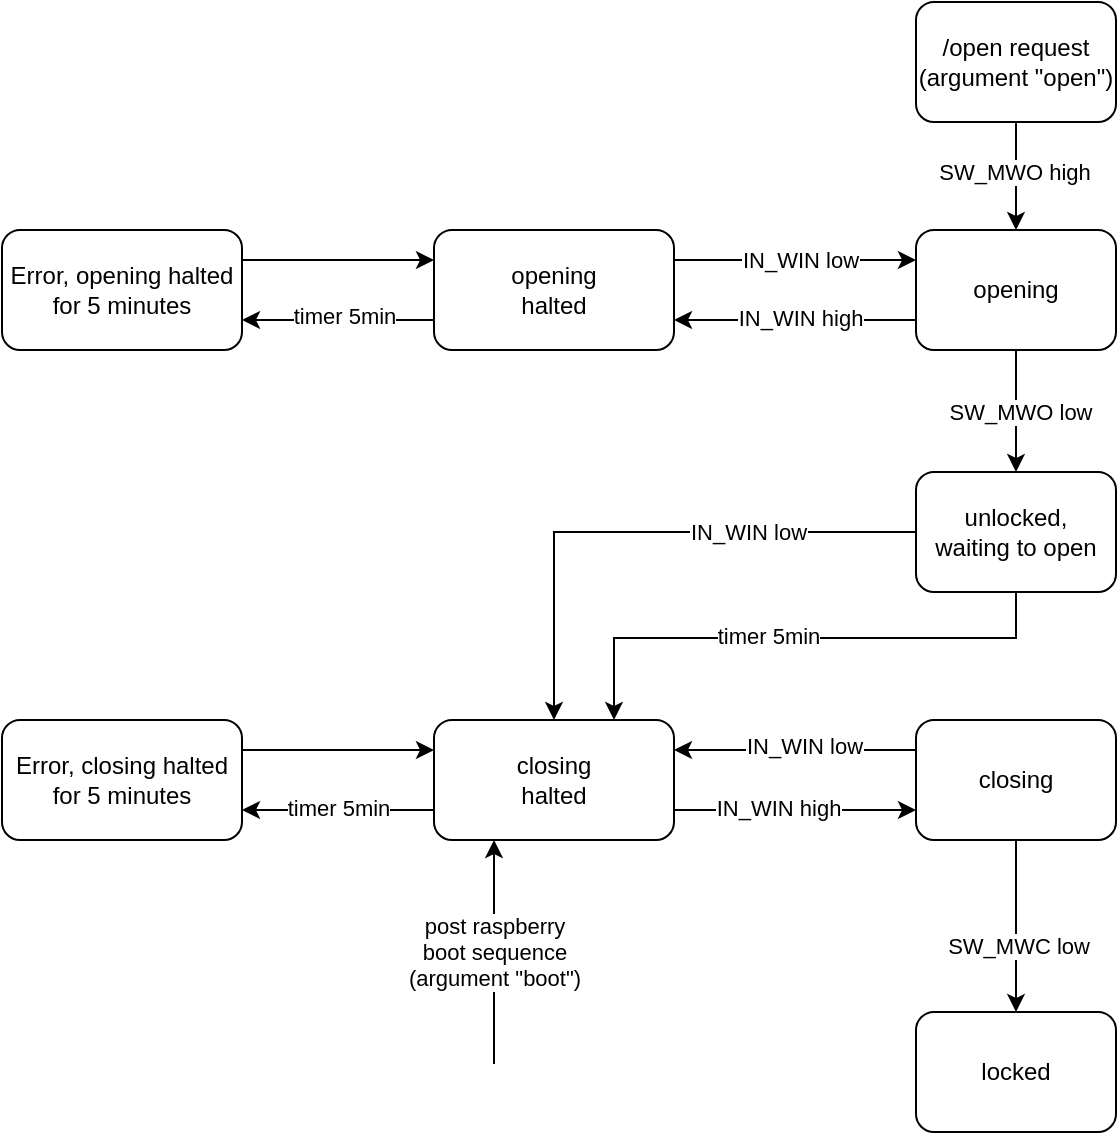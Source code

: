 <mxfile version="14.6.3" type="github">
  <diagram id="Uv9ykZ_TOGQ4xsJvZRrg" name="Page-1">
    <mxGraphModel dx="1238" dy="585" grid="0" gridSize="10" guides="1" tooltips="1" connect="1" arrows="1" fold="1" page="1" pageScale="1" pageWidth="827" pageHeight="1169" math="0" shadow="0">
      <root>
        <mxCell id="0" />
        <mxCell id="1" parent="0" />
        <mxCell id="81YjFIQ1cdnt-nmbqNt_-13" value="" style="edgeStyle=orthogonalEdgeStyle;rounded=0;orthogonalLoop=1;jettySize=auto;html=1;" parent="1" source="qLUEqb7v4txtZIFJk71Y-4" target="81YjFIQ1cdnt-nmbqNt_-12" edge="1">
          <mxGeometry relative="1" as="geometry">
            <mxPoint x="391" y="221" as="sourcePoint" />
          </mxGeometry>
        </mxCell>
        <mxCell id="wPA8z_1g9L0eMRsK_RC2-13" value="SW_MWO high" style="edgeLabel;html=1;align=center;verticalAlign=middle;resizable=0;points=[];" parent="81YjFIQ1cdnt-nmbqNt_-13" vertex="1" connectable="0">
          <mxGeometry x="-0.097" y="-1" relative="1" as="geometry">
            <mxPoint as="offset" />
          </mxGeometry>
        </mxCell>
        <mxCell id="81YjFIQ1cdnt-nmbqNt_-1" value="locked" style="rounded=1;whiteSpace=wrap;html=1;" parent="1" vertex="1">
          <mxGeometry x="571" y="652" width="100" height="60" as="geometry" />
        </mxCell>
        <mxCell id="81YjFIQ1cdnt-nmbqNt_-17" style="edgeStyle=orthogonalEdgeStyle;rounded=0;orthogonalLoop=1;jettySize=auto;html=1;exitX=0.5;exitY=1;exitDx=0;exitDy=0;entryX=0.5;entryY=0;entryDx=0;entryDy=0;" parent="1" source="81YjFIQ1cdnt-nmbqNt_-2" target="81YjFIQ1cdnt-nmbqNt_-1" edge="1">
          <mxGeometry relative="1" as="geometry" />
        </mxCell>
        <mxCell id="wPA8z_1g9L0eMRsK_RC2-12" value="SW_MWC low" style="edgeLabel;html=1;align=center;verticalAlign=middle;resizable=0;points=[];" parent="81YjFIQ1cdnt-nmbqNt_-17" vertex="1" connectable="0">
          <mxGeometry x="0.225" y="1" relative="1" as="geometry">
            <mxPoint as="offset" />
          </mxGeometry>
        </mxCell>
        <mxCell id="wPA8z_1g9L0eMRsK_RC2-5" style="edgeStyle=orthogonalEdgeStyle;rounded=0;orthogonalLoop=1;jettySize=auto;html=1;exitX=0;exitY=0.25;exitDx=0;exitDy=0;entryX=1;entryY=0.25;entryDx=0;entryDy=0;" parent="1" source="81YjFIQ1cdnt-nmbqNt_-2" target="wPA8z_1g9L0eMRsK_RC2-4" edge="1">
          <mxGeometry relative="1" as="geometry" />
        </mxCell>
        <mxCell id="wPA8z_1g9L0eMRsK_RC2-14" value="IN_WIN low" style="edgeLabel;html=1;align=center;verticalAlign=middle;resizable=0;points=[];" parent="wPA8z_1g9L0eMRsK_RC2-5" vertex="1" connectable="0">
          <mxGeometry x="-0.327" y="-2" relative="1" as="geometry">
            <mxPoint x="-16" as="offset" />
          </mxGeometry>
        </mxCell>
        <mxCell id="81YjFIQ1cdnt-nmbqNt_-2" value="&lt;div&gt;closing&lt;/div&gt;" style="whiteSpace=wrap;html=1;rounded=1;" parent="1" vertex="1">
          <mxGeometry x="571" y="506" width="100" height="60" as="geometry" />
        </mxCell>
        <mxCell id="81YjFIQ1cdnt-nmbqNt_-15" value="" style="edgeStyle=orthogonalEdgeStyle;rounded=0;orthogonalLoop=1;jettySize=auto;html=1;" parent="1" source="81YjFIQ1cdnt-nmbqNt_-12" target="81YjFIQ1cdnt-nmbqNt_-14" edge="1">
          <mxGeometry relative="1" as="geometry" />
        </mxCell>
        <mxCell id="wPA8z_1g9L0eMRsK_RC2-11" value="&lt;div&gt;SW_MWO low&lt;/div&gt;" style="edgeLabel;html=1;align=center;verticalAlign=middle;resizable=0;points=[];" parent="81YjFIQ1cdnt-nmbqNt_-15" vertex="1" connectable="0">
          <mxGeometry x="0.008" y="2" relative="1" as="geometry">
            <mxPoint as="offset" />
          </mxGeometry>
        </mxCell>
        <mxCell id="wPA8z_1g9L0eMRsK_RC2-7" style="edgeStyle=orthogonalEdgeStyle;rounded=0;orthogonalLoop=1;jettySize=auto;html=1;exitX=0;exitY=0.75;exitDx=0;exitDy=0;entryX=1;entryY=0.75;entryDx=0;entryDy=0;" parent="1" source="81YjFIQ1cdnt-nmbqNt_-12" target="wPA8z_1g9L0eMRsK_RC2-3" edge="1">
          <mxGeometry relative="1" as="geometry">
            <Array as="points">
              <mxPoint x="520" y="306" />
              <mxPoint x="520" y="306" />
            </Array>
          </mxGeometry>
        </mxCell>
        <mxCell id="wPA8z_1g9L0eMRsK_RC2-9" value="IN_WIN high" style="edgeLabel;html=1;align=center;verticalAlign=middle;resizable=0;points=[];" parent="wPA8z_1g9L0eMRsK_RC2-7" vertex="1" connectable="0">
          <mxGeometry x="-0.409" y="-1" relative="1" as="geometry">
            <mxPoint x="-22" as="offset" />
          </mxGeometry>
        </mxCell>
        <mxCell id="81YjFIQ1cdnt-nmbqNt_-12" value="opening" style="rounded=1;whiteSpace=wrap;html=1;" parent="1" vertex="1">
          <mxGeometry x="571" y="261" width="100" height="60" as="geometry" />
        </mxCell>
        <mxCell id="qLUEqb7v4txtZIFJk71Y-18" style="edgeStyle=orthogonalEdgeStyle;rounded=0;orthogonalLoop=1;jettySize=auto;html=1;exitX=0;exitY=0.5;exitDx=0;exitDy=0;entryX=0.5;entryY=0;entryDx=0;entryDy=0;" edge="1" parent="1" source="81YjFIQ1cdnt-nmbqNt_-14" target="wPA8z_1g9L0eMRsK_RC2-4">
          <mxGeometry relative="1" as="geometry">
            <mxPoint x="481" y="566" as="targetPoint" />
          </mxGeometry>
        </mxCell>
        <mxCell id="qLUEqb7v4txtZIFJk71Y-20" value="IN_WIN low" style="edgeLabel;html=1;align=center;verticalAlign=middle;resizable=0;points=[];" vertex="1" connectable="0" parent="qLUEqb7v4txtZIFJk71Y-18">
          <mxGeometry x="0.015" y="2" relative="1" as="geometry">
            <mxPoint x="55" y="-2" as="offset" />
          </mxGeometry>
        </mxCell>
        <mxCell id="qLUEqb7v4txtZIFJk71Y-31" style="edgeStyle=orthogonalEdgeStyle;rounded=0;orthogonalLoop=1;jettySize=auto;html=1;exitX=0.5;exitY=1;exitDx=0;exitDy=0;entryX=0.75;entryY=0;entryDx=0;entryDy=0;" edge="1" parent="1" source="81YjFIQ1cdnt-nmbqNt_-14" target="wPA8z_1g9L0eMRsK_RC2-4">
          <mxGeometry relative="1" as="geometry">
            <Array as="points">
              <mxPoint x="621" y="465" />
              <mxPoint x="420" y="465" />
            </Array>
          </mxGeometry>
        </mxCell>
        <mxCell id="qLUEqb7v4txtZIFJk71Y-32" value="timer 5min" style="edgeLabel;html=1;align=center;verticalAlign=middle;resizable=0;points=[];" vertex="1" connectable="0" parent="qLUEqb7v4txtZIFJk71Y-31">
          <mxGeometry x="0.113" y="-1" relative="1" as="geometry">
            <mxPoint as="offset" />
          </mxGeometry>
        </mxCell>
        <mxCell id="81YjFIQ1cdnt-nmbqNt_-14" value="&lt;div&gt;unlocked,&lt;/div&gt;&lt;div&gt;waiting to open&lt;br&gt;&lt;/div&gt;" style="rounded=1;whiteSpace=wrap;html=1;" parent="1" vertex="1">
          <mxGeometry x="571" y="382" width="100" height="60" as="geometry" />
        </mxCell>
        <mxCell id="wPA8z_1g9L0eMRsK_RC2-8" style="edgeStyle=orthogonalEdgeStyle;rounded=0;orthogonalLoop=1;jettySize=auto;html=1;exitX=1;exitY=0.25;exitDx=0;exitDy=0;entryX=0;entryY=0.25;entryDx=0;entryDy=0;" parent="1" source="wPA8z_1g9L0eMRsK_RC2-3" target="81YjFIQ1cdnt-nmbqNt_-12" edge="1">
          <mxGeometry relative="1" as="geometry" />
        </mxCell>
        <mxCell id="wPA8z_1g9L0eMRsK_RC2-10" value="IN_WIN low" style="edgeLabel;html=1;align=center;verticalAlign=middle;resizable=0;points=[];" parent="wPA8z_1g9L0eMRsK_RC2-8" vertex="1" connectable="0">
          <mxGeometry x="-0.437" relative="1" as="geometry">
            <mxPoint x="29" as="offset" />
          </mxGeometry>
        </mxCell>
        <mxCell id="qLUEqb7v4txtZIFJk71Y-26" style="edgeStyle=orthogonalEdgeStyle;rounded=0;orthogonalLoop=1;jettySize=auto;html=1;exitX=0;exitY=0.75;exitDx=0;exitDy=0;entryX=1;entryY=0.75;entryDx=0;entryDy=0;" edge="1" parent="1" source="wPA8z_1g9L0eMRsK_RC2-3" target="qLUEqb7v4txtZIFJk71Y-22">
          <mxGeometry relative="1" as="geometry" />
        </mxCell>
        <mxCell id="qLUEqb7v4txtZIFJk71Y-27" value="timer 5min" style="edgeLabel;html=1;align=center;verticalAlign=middle;resizable=0;points=[];" vertex="1" connectable="0" parent="qLUEqb7v4txtZIFJk71Y-26">
          <mxGeometry x="-0.744" y="1" relative="1" as="geometry">
            <mxPoint x="-33" y="-3" as="offset" />
          </mxGeometry>
        </mxCell>
        <mxCell id="wPA8z_1g9L0eMRsK_RC2-3" value="&lt;div&gt;opening&lt;/div&gt;&lt;div&gt;halted&lt;br&gt;&lt;/div&gt;" style="rounded=1;whiteSpace=wrap;html=1;" parent="1" vertex="1">
          <mxGeometry x="330" y="261" width="120" height="60" as="geometry" />
        </mxCell>
        <mxCell id="wPA8z_1g9L0eMRsK_RC2-6" style="edgeStyle=orthogonalEdgeStyle;rounded=0;orthogonalLoop=1;jettySize=auto;html=1;exitX=1;exitY=0.75;exitDx=0;exitDy=0;entryX=0;entryY=0.75;entryDx=0;entryDy=0;" parent="1" source="wPA8z_1g9L0eMRsK_RC2-4" target="81YjFIQ1cdnt-nmbqNt_-2" edge="1">
          <mxGeometry relative="1" as="geometry" />
        </mxCell>
        <mxCell id="wPA8z_1g9L0eMRsK_RC2-15" value="IN_WIN high" style="edgeLabel;html=1;align=center;verticalAlign=middle;resizable=0;points=[];" parent="wPA8z_1g9L0eMRsK_RC2-6" vertex="1" connectable="0">
          <mxGeometry x="-0.664" y="2" relative="1" as="geometry">
            <mxPoint x="31" y="1" as="offset" />
          </mxGeometry>
        </mxCell>
        <mxCell id="qLUEqb7v4txtZIFJk71Y-24" style="edgeStyle=orthogonalEdgeStyle;rounded=0;orthogonalLoop=1;jettySize=auto;html=1;exitX=0;exitY=0.75;exitDx=0;exitDy=0;entryX=1;entryY=0.75;entryDx=0;entryDy=0;" edge="1" parent="1" source="wPA8z_1g9L0eMRsK_RC2-4" target="qLUEqb7v4txtZIFJk71Y-36">
          <mxGeometry relative="1" as="geometry">
            <mxPoint x="253" y="428" as="targetPoint" />
          </mxGeometry>
        </mxCell>
        <mxCell id="qLUEqb7v4txtZIFJk71Y-25" value="timer 5min" style="edgeLabel;html=1;align=center;verticalAlign=middle;resizable=0;points=[];" vertex="1" connectable="0" parent="qLUEqb7v4txtZIFJk71Y-24">
          <mxGeometry x="0.048" y="1" relative="1" as="geometry">
            <mxPoint x="2" y="-2" as="offset" />
          </mxGeometry>
        </mxCell>
        <mxCell id="wPA8z_1g9L0eMRsK_RC2-4" value="&lt;div&gt;closing&lt;/div&gt;&lt;div&gt;halted&lt;br&gt;&lt;/div&gt;" style="rounded=1;whiteSpace=wrap;html=1;" parent="1" vertex="1">
          <mxGeometry x="330" y="506" width="120" height="60" as="geometry" />
        </mxCell>
        <mxCell id="qLUEqb7v4txtZIFJk71Y-4" value="&lt;div&gt;/open request&lt;/div&gt;&lt;div&gt;(argument &quot;open&quot;)&lt;br&gt;&lt;/div&gt;" style="rounded=1;whiteSpace=wrap;html=1;" vertex="1" parent="1">
          <mxGeometry x="571" y="147" width="100" height="60" as="geometry" />
        </mxCell>
        <mxCell id="qLUEqb7v4txtZIFJk71Y-14" value="&lt;div&gt;post raspberry&lt;/div&gt;&lt;div&gt;boot sequence&lt;br&gt;&lt;/div&gt;&lt;div&gt;(argument &quot;boot&quot;)&lt;br&gt;&lt;/div&gt;" style="endArrow=classic;html=1;entryX=0.25;entryY=1;entryDx=0;entryDy=0;" edge="1" parent="1" target="wPA8z_1g9L0eMRsK_RC2-4">
          <mxGeometry width="50" height="50" relative="1" as="geometry">
            <mxPoint x="360" y="678" as="sourcePoint" />
            <mxPoint x="681" y="589" as="targetPoint" />
          </mxGeometry>
        </mxCell>
        <mxCell id="qLUEqb7v4txtZIFJk71Y-35" style="edgeStyle=orthogonalEdgeStyle;rounded=0;orthogonalLoop=1;jettySize=auto;html=1;exitX=1;exitY=0.25;exitDx=0;exitDy=0;entryX=0;entryY=0.25;entryDx=0;entryDy=0;" edge="1" parent="1" source="qLUEqb7v4txtZIFJk71Y-22" target="wPA8z_1g9L0eMRsK_RC2-3">
          <mxGeometry relative="1" as="geometry" />
        </mxCell>
        <mxCell id="qLUEqb7v4txtZIFJk71Y-22" value="&lt;div&gt;Error, opening halted for 5 minutes&lt;br&gt;&lt;/div&gt;" style="rounded=1;whiteSpace=wrap;html=1;" vertex="1" parent="1">
          <mxGeometry x="114" y="261" width="120" height="60" as="geometry" />
        </mxCell>
        <mxCell id="qLUEqb7v4txtZIFJk71Y-40" style="edgeStyle=orthogonalEdgeStyle;rounded=0;orthogonalLoop=1;jettySize=auto;html=1;exitX=1;exitY=0.25;exitDx=0;exitDy=0;entryX=0;entryY=0.25;entryDx=0;entryDy=0;" edge="1" parent="1" source="qLUEqb7v4txtZIFJk71Y-36" target="wPA8z_1g9L0eMRsK_RC2-4">
          <mxGeometry relative="1" as="geometry" />
        </mxCell>
        <mxCell id="qLUEqb7v4txtZIFJk71Y-36" value="&lt;div&gt;Error, closing halted for 5 minutes&lt;br&gt;&lt;/div&gt;" style="rounded=1;whiteSpace=wrap;html=1;" vertex="1" parent="1">
          <mxGeometry x="114" y="506" width="120" height="60" as="geometry" />
        </mxCell>
      </root>
    </mxGraphModel>
  </diagram>
</mxfile>
